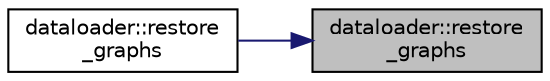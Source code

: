 digraph "dataloader::restore_graphs"
{
 // INTERACTIVE_SVG=YES
 // LATEX_PDF_SIZE
  edge [fontname="Helvetica",fontsize="10",labelfontname="Helvetica",labelfontsize="10"];
  node [fontname="Helvetica",fontsize="10",shape=record];
  rankdir="RL";
  Node1 [label="dataloader::restore\l_graphs",height=0.2,width=0.4,color="black", fillcolor="grey75", style="filled", fontcolor="black",tooltip=" "];
  Node1 -> Node2 [dir="back",color="midnightblue",fontsize="10",style="solid",fontname="Helvetica"];
  Node2 [label="dataloader::restore\l_graphs",height=0.2,width=0.4,color="black", fillcolor="white", style="filled",URL="$classdataloader.html#ae3bba702555507d8b6e5567c34d19142",tooltip=" "];
}
